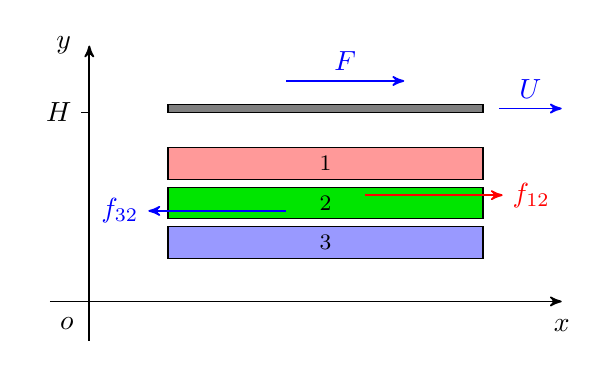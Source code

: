 \usetikzlibrary{%
    decorations.pathreplacing,%
    decorations.pathmorphing,arrows
}

\begin{tikzpicture}
\draw[->,semithick, >=stealth'] (-0.5,0)--(6,0) node[below=3pt]{$x$};
\draw[->,semithick, >=stealth'] (0,-0.5)--(0,3.25)node[left=3pt]{$y$};
\draw[semithick] (-0.1,2.4)node[left]{$H$}--(0,2.4);
\node[below left=3pt] at (0,0){$o$};

\draw[fill=gray] (1,2.4) rectangle (5,2.5);
\draw[->,semithick, >=stealth',blue] (5.2,2.45)--(6,2.45)node[midway,above]{$U$};
\draw[->,semithick, >=stealth',blue] (2.5,2.8)--(4,2.8)node[midway,above]{$F$};

\draw[fill=red!40] (1,1.55) rectangle (5,1.95) node[midway,font=\footnotesize]{1};
\draw[fill=green!90!black] (1,1.05) rectangle (5,1.45)  node[midway,font=\footnotesize]{2};
\draw[fill=blue!40] (1,0.55) rectangle (5,0.95)  node[midway,font=\footnotesize]{3};

\draw[->,semithick, >=stealth',blue] (2.5,1.15)--(0.75,1.15) node[left]{$f_{32}$};
\draw[->,semithick, >=stealth',red] (3.5,1.35)--(5.25,1.35) node[right]{$f_{12}$};


\end{tikzpicture}